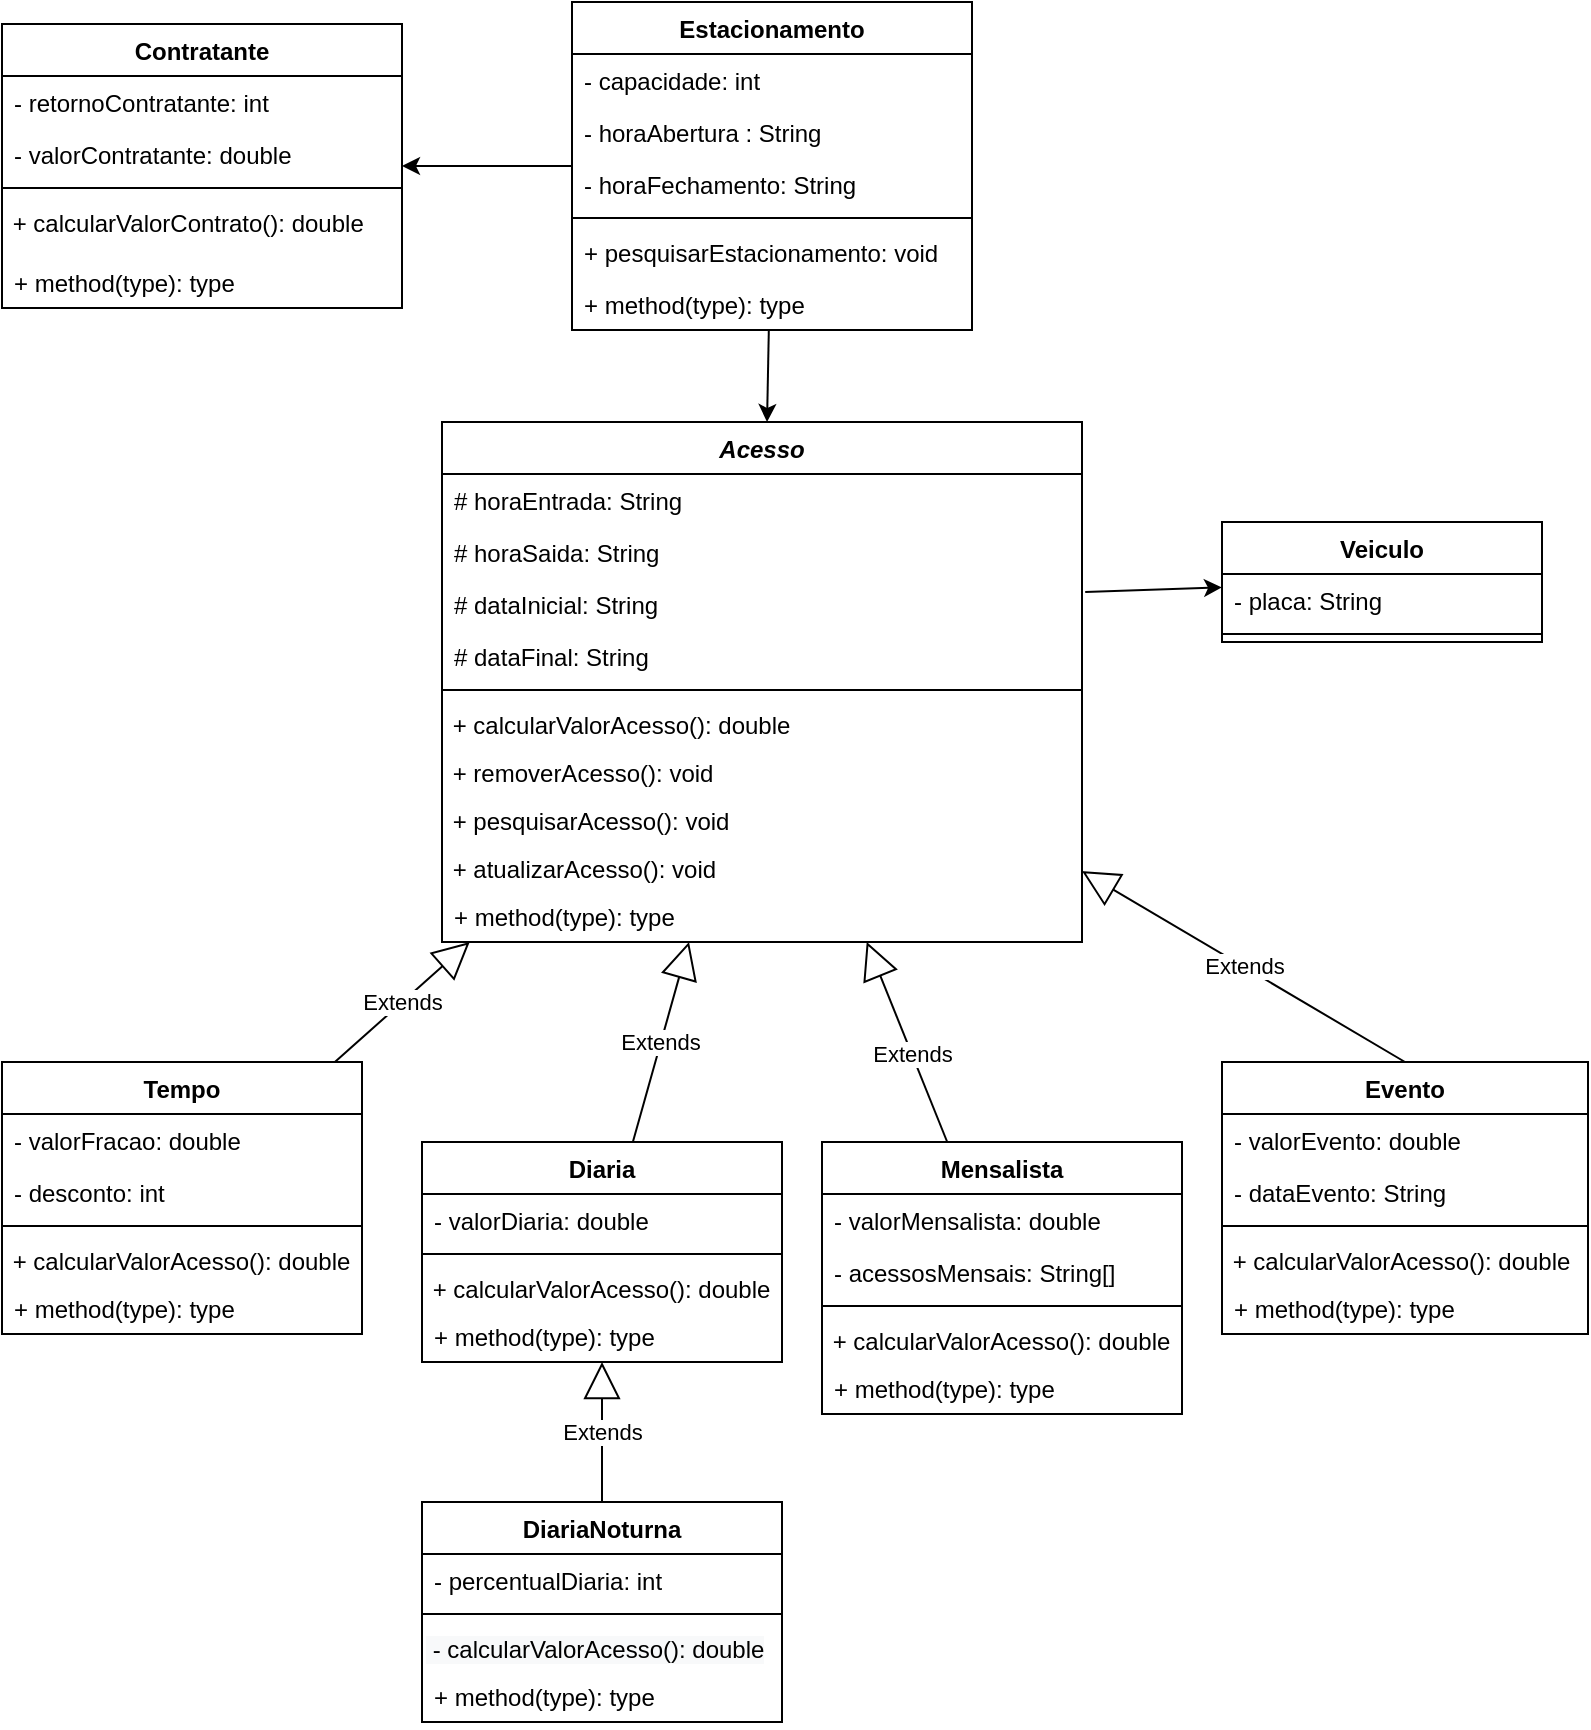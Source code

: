 <mxfile version="20.2.2" type="google"><diagram id="a6x7oeC-y6NZEpoEy43v" name="Page-1"><mxGraphModel grid="1" page="1" gridSize="10" guides="1" tooltips="1" connect="1" arrows="1" fold="1" pageScale="1" pageWidth="827" pageHeight="1169" math="0" shadow="0"><root><mxCell id="0"/><mxCell id="1" parent="0"/><mxCell id="oQHBLMfqHsiEh5bcOMGw-1" value="Veiculo" style="swimlane;fontStyle=1;align=center;verticalAlign=top;childLayout=stackLayout;horizontal=1;startSize=26;horizontalStack=0;resizeParent=1;resizeParentMax=0;resizeLast=0;collapsible=1;marginBottom=0;" vertex="1" parent="1"><mxGeometry x="630" y="430" width="160" height="60" as="geometry"/></mxCell><mxCell id="oQHBLMfqHsiEh5bcOMGw-2" value="- placa: String" style="text;strokeColor=none;fillColor=none;align=left;verticalAlign=top;spacingLeft=4;spacingRight=4;overflow=hidden;rotatable=0;points=[[0,0.5],[1,0.5]];portConstraint=eastwest;" vertex="1" parent="oQHBLMfqHsiEh5bcOMGw-1"><mxGeometry y="26" width="160" height="26" as="geometry"/></mxCell><mxCell id="oQHBLMfqHsiEh5bcOMGw-3" value="" style="line;strokeWidth=1;fillColor=none;align=left;verticalAlign=middle;spacingTop=-1;spacingLeft=3;spacingRight=3;rotatable=0;labelPosition=right;points=[];portConstraint=eastwest;" vertex="1" parent="oQHBLMfqHsiEh5bcOMGw-1"><mxGeometry y="52" width="160" height="8" as="geometry"/></mxCell><mxCell id="oQHBLMfqHsiEh5bcOMGw-5" value="Estacionamento" style="swimlane;fontStyle=1;align=center;verticalAlign=top;childLayout=stackLayout;horizontal=1;startSize=26;horizontalStack=0;resizeParent=1;resizeParentMax=0;resizeLast=0;collapsible=1;marginBottom=0;" vertex="1" parent="1"><mxGeometry x="305" y="170" width="200" height="164" as="geometry"/></mxCell><mxCell id="SUjdgcvS1ZGS1JkcDo8q-2" value="- capacidade: int" style="text;strokeColor=none;fillColor=none;align=left;verticalAlign=top;spacingLeft=4;spacingRight=4;overflow=hidden;rotatable=0;points=[[0,0.5],[1,0.5]];portConstraint=eastwest;" vertex="1" parent="oQHBLMfqHsiEh5bcOMGw-5"><mxGeometry y="26" width="200" height="26" as="geometry"/></mxCell><mxCell id="oQHBLMfqHsiEh5bcOMGw-6" value="- horaAbertura : String" style="text;strokeColor=none;fillColor=none;align=left;verticalAlign=top;spacingLeft=4;spacingRight=4;overflow=hidden;rotatable=0;points=[[0,0.5],[1,0.5]];portConstraint=eastwest;" vertex="1" parent="oQHBLMfqHsiEh5bcOMGw-5"><mxGeometry y="52" width="200" height="26" as="geometry"/></mxCell><mxCell id="shiIWbNTwrXFHsbvoSjf-14" value="- horaFechamento: String" style="text;strokeColor=none;fillColor=none;align=left;verticalAlign=top;spacingLeft=4;spacingRight=4;overflow=hidden;rotatable=0;points=[[0,0.5],[1,0.5]];portConstraint=eastwest;" vertex="1" parent="oQHBLMfqHsiEh5bcOMGw-5"><mxGeometry y="78" width="200" height="26" as="geometry"/></mxCell><mxCell id="oQHBLMfqHsiEh5bcOMGw-7" value="" style="line;strokeWidth=1;fillColor=none;align=left;verticalAlign=middle;spacingTop=-1;spacingLeft=3;spacingRight=3;rotatable=0;labelPosition=right;points=[];portConstraint=eastwest;" vertex="1" parent="oQHBLMfqHsiEh5bcOMGw-5"><mxGeometry y="104" width="200" height="8" as="geometry"/></mxCell><mxCell id="shiIWbNTwrXFHsbvoSjf-15" value="+ pesquisarEstacionamento: void" style="text;strokeColor=none;fillColor=none;align=left;verticalAlign=top;spacingLeft=4;spacingRight=4;overflow=hidden;rotatable=0;points=[[0,0.5],[1,0.5]];portConstraint=eastwest;" vertex="1" parent="oQHBLMfqHsiEh5bcOMGw-5"><mxGeometry y="112" width="200" height="26" as="geometry"/></mxCell><mxCell id="O5PM82IY_Oq9Csx8M5Vb-15" value="+ method(type): type" style="text;strokeColor=none;fillColor=none;align=left;verticalAlign=top;spacingLeft=4;spacingRight=4;overflow=hidden;rotatable=0;points=[[0,0.5],[1,0.5]];portConstraint=eastwest;" vertex="1" parent="oQHBLMfqHsiEh5bcOMGw-5"><mxGeometry y="138" width="200" height="26" as="geometry"/></mxCell><mxCell id="oQHBLMfqHsiEh5bcOMGw-9" value="Acesso" style="swimlane;fontStyle=3;align=center;verticalAlign=top;childLayout=stackLayout;horizontal=1;startSize=26;horizontalStack=0;resizeParent=1;resizeParentMax=0;resizeLast=0;collapsible=1;marginBottom=0;" vertex="1" parent="1"><mxGeometry x="240" y="380" width="320" height="260" as="geometry"/></mxCell><mxCell id="oQHBLMfqHsiEh5bcOMGw-10" value="# horaEntrada: String" style="text;strokeColor=none;fillColor=none;align=left;verticalAlign=top;spacingLeft=4;spacingRight=4;overflow=hidden;rotatable=0;points=[[0,0.5],[1,0.5]];portConstraint=eastwest;" vertex="1" parent="oQHBLMfqHsiEh5bcOMGw-9"><mxGeometry y="26" width="320" height="26" as="geometry"/></mxCell><mxCell id="RckCWcuXoHSAKbPuvpkd-1" value="# horaSaida: String" style="text;strokeColor=none;fillColor=none;align=left;verticalAlign=top;spacingLeft=4;spacingRight=4;overflow=hidden;rotatable=0;points=[[0,0.5],[1,0.5]];portConstraint=eastwest;" vertex="1" parent="oQHBLMfqHsiEh5bcOMGw-9"><mxGeometry y="52" width="320" height="26" as="geometry"/></mxCell><mxCell id="RckCWcuXoHSAKbPuvpkd-8" value="# dataInicial: String" style="text;strokeColor=none;fillColor=none;align=left;verticalAlign=top;spacingLeft=4;spacingRight=4;overflow=hidden;rotatable=0;points=[[0,0.5],[1,0.5]];portConstraint=eastwest;" vertex="1" parent="oQHBLMfqHsiEh5bcOMGw-9"><mxGeometry y="78" width="320" height="26" as="geometry"/></mxCell><mxCell id="RckCWcuXoHSAKbPuvpkd-9" value="# dataFinal: String" style="text;strokeColor=none;fillColor=none;align=left;verticalAlign=top;spacingLeft=4;spacingRight=4;overflow=hidden;rotatable=0;points=[[0,0.5],[1,0.5]];portConstraint=eastwest;" vertex="1" parent="oQHBLMfqHsiEh5bcOMGw-9"><mxGeometry y="104" width="320" height="26" as="geometry"/></mxCell><mxCell id="oQHBLMfqHsiEh5bcOMGw-11" value="" style="line;strokeWidth=1;fillColor=none;align=left;verticalAlign=middle;spacingTop=-1;spacingLeft=3;spacingRight=3;rotatable=0;labelPosition=right;points=[];portConstraint=eastwest;" vertex="1" parent="oQHBLMfqHsiEh5bcOMGw-9"><mxGeometry y="130" width="320" height="8" as="geometry"/></mxCell><mxCell id="shiIWbNTwrXFHsbvoSjf-10" value="&lt;span style=&quot;background-color: transparent;&quot;&gt;&lt;span style=&quot;color: rgb(0, 0, 0); font-family: Helvetica; font-size: 12px; font-style: normal; font-variant-ligatures: normal; font-variant-caps: normal; font-weight: 400; letter-spacing: normal; text-align: left; text-indent: 0px; text-transform: none; word-spacing: 0px; -webkit-text-stroke-width: 0px; text-decoration-thickness: initial; text-decoration-style: initial; text-decoration-color: initial; float: none; display: inline !important;&quot;&gt;&amp;nbsp;+ calcularValorAcesso(): double&lt;/span&gt;&lt;/span&gt;" style="text;whiteSpace=wrap;html=1;" vertex="1" parent="oQHBLMfqHsiEh5bcOMGw-9"><mxGeometry y="138" width="320" height="24" as="geometry"/></mxCell><mxCell id="BKiYx53cZ9i8a6FHgA8M-1" value="&lt;span style=&quot;background-color: transparent;&quot;&gt;&lt;span style=&quot;color: rgb(0, 0, 0); font-family: Helvetica; font-size: 12px; font-style: normal; font-variant-ligatures: normal; font-variant-caps: normal; font-weight: 400; letter-spacing: normal; text-align: left; text-indent: 0px; text-transform: none; word-spacing: 0px; -webkit-text-stroke-width: 0px; text-decoration-thickness: initial; text-decoration-style: initial; text-decoration-color: initial; float: none; display: inline !important;&quot;&gt;&amp;nbsp;+ removerAcesso(): void&lt;br&gt;&lt;/span&gt;&lt;/span&gt;" style="text;whiteSpace=wrap;html=1;" vertex="1" parent="oQHBLMfqHsiEh5bcOMGw-9"><mxGeometry y="162" width="320" height="24" as="geometry"/></mxCell><mxCell id="shiIWbNTwrXFHsbvoSjf-11" value="&lt;span style=&quot;background-color: transparent;&quot;&gt;&lt;span style=&quot;color: rgb(0, 0, 0); font-family: Helvetica; font-size: 12px; font-style: normal; font-variant-ligatures: normal; font-variant-caps: normal; font-weight: 400; letter-spacing: normal; text-align: left; text-indent: 0px; text-transform: none; word-spacing: 0px; -webkit-text-stroke-width: 0px; text-decoration-thickness: initial; text-decoration-style: initial; text-decoration-color: initial; float: none; display: inline !important;&quot;&gt;&amp;nbsp;+ pesquisarAcesso(): void&lt;br&gt;&lt;/span&gt;&lt;/span&gt;" style="text;whiteSpace=wrap;html=1;" vertex="1" parent="oQHBLMfqHsiEh5bcOMGw-9"><mxGeometry y="186" width="320" height="24" as="geometry"/></mxCell><mxCell id="shiIWbNTwrXFHsbvoSjf-12" value="&lt;span style=&quot;background-color: transparent;&quot;&gt;&lt;span style=&quot;color: rgb(0, 0, 0); font-family: Helvetica; font-size: 12px; font-style: normal; font-variant-ligatures: normal; font-variant-caps: normal; font-weight: 400; letter-spacing: normal; text-align: left; text-indent: 0px; text-transform: none; word-spacing: 0px; -webkit-text-stroke-width: 0px; text-decoration-thickness: initial; text-decoration-style: initial; text-decoration-color: initial; float: none; display: inline !important;&quot;&gt;&amp;nbsp;+ atualizarAcesso(): void&lt;br&gt;&lt;/span&gt;&lt;/span&gt;" style="text;whiteSpace=wrap;html=1;" vertex="1" parent="oQHBLMfqHsiEh5bcOMGw-9"><mxGeometry y="210" width="320" height="24" as="geometry"/></mxCell><mxCell id="shiIWbNTwrXFHsbvoSjf-8" value="+ method(type): type" style="text;strokeColor=none;fillColor=none;align=left;verticalAlign=top;spacingLeft=4;spacingRight=4;overflow=hidden;rotatable=0;points=[[0,0.5],[1,0.5]];portConstraint=eastwest;" vertex="1" parent="oQHBLMfqHsiEh5bcOMGw-9"><mxGeometry y="234" width="320" height="26" as="geometry"/></mxCell><mxCell id="oQHBLMfqHsiEh5bcOMGw-18" value="Evento" style="swimlane;fontStyle=1;align=center;verticalAlign=top;childLayout=stackLayout;horizontal=1;startSize=26;horizontalStack=0;resizeParent=1;resizeParentMax=0;resizeLast=0;collapsible=1;marginBottom=0;" vertex="1" parent="1"><mxGeometry x="630" y="700" width="183" height="136" as="geometry"/></mxCell><mxCell id="BhTwvZJllYgFnJSjmAND-1" value="- valorEvento: double" style="text;strokeColor=none;fillColor=none;align=left;verticalAlign=top;spacingLeft=4;spacingRight=4;overflow=hidden;rotatable=0;points=[[0,0.5],[1,0.5]];portConstraint=eastwest;" vertex="1" parent="oQHBLMfqHsiEh5bcOMGw-18"><mxGeometry y="26" width="183" height="26" as="geometry"/></mxCell><mxCell id="oQHBLMfqHsiEh5bcOMGw-19" value="- dataEvento: String" style="text;strokeColor=none;fillColor=none;align=left;verticalAlign=top;spacingLeft=4;spacingRight=4;overflow=hidden;rotatable=0;points=[[0,0.5],[1,0.5]];portConstraint=eastwest;" vertex="1" parent="oQHBLMfqHsiEh5bcOMGw-18"><mxGeometry y="52" width="183" height="26" as="geometry"/></mxCell><mxCell id="oQHBLMfqHsiEh5bcOMGw-20" value="" style="line;strokeWidth=1;fillColor=none;align=left;verticalAlign=middle;spacingTop=-1;spacingLeft=3;spacingRight=3;rotatable=0;labelPosition=right;points=[];portConstraint=eastwest;" vertex="1" parent="oQHBLMfqHsiEh5bcOMGw-18"><mxGeometry y="78" width="183" height="8" as="geometry"/></mxCell><mxCell id="shiIWbNTwrXFHsbvoSjf-6" value="&lt;span style=&quot;background-color: transparent;&quot;&gt;&lt;span style=&quot;color: rgb(0, 0, 0); font-family: Helvetica; font-size: 12px; font-style: normal; font-variant-ligatures: normal; font-variant-caps: normal; font-weight: 400; letter-spacing: normal; text-align: left; text-indent: 0px; text-transform: none; word-spacing: 0px; -webkit-text-stroke-width: 0px; text-decoration-thickness: initial; text-decoration-style: initial; text-decoration-color: initial; float: none; display: inline !important;&quot;&gt;&amp;nbsp;+ calcularValorAcesso(): double&lt;/span&gt;&lt;/span&gt;" style="text;whiteSpace=wrap;html=1;" vertex="1" parent="oQHBLMfqHsiEh5bcOMGw-18"><mxGeometry y="86" width="183" height="24" as="geometry"/></mxCell><mxCell id="shiIWbNTwrXFHsbvoSjf-2" value="+ method(type): type" style="text;strokeColor=none;fillColor=none;align=left;verticalAlign=top;spacingLeft=4;spacingRight=4;overflow=hidden;rotatable=0;points=[[0,0.5],[1,0.5]];portConstraint=eastwest;" vertex="1" parent="oQHBLMfqHsiEh5bcOMGw-18"><mxGeometry y="110" width="183" height="26" as="geometry"/></mxCell><mxCell id="oQHBLMfqHsiEh5bcOMGw-26" value="Diaria" style="swimlane;fontStyle=1;align=center;verticalAlign=top;childLayout=stackLayout;horizontal=1;startSize=26;horizontalStack=0;resizeParent=1;resizeParentMax=0;resizeLast=0;collapsible=1;marginBottom=0;" vertex="1" parent="1"><mxGeometry x="230" y="740" width="180" height="110" as="geometry"/></mxCell><mxCell id="oQHBLMfqHsiEh5bcOMGw-27" value="- valorDiaria: double" style="text;strokeColor=none;fillColor=none;align=left;verticalAlign=top;spacingLeft=4;spacingRight=4;overflow=hidden;rotatable=0;points=[[0,0.5],[1,0.5]];portConstraint=eastwest;" vertex="1" parent="oQHBLMfqHsiEh5bcOMGw-26"><mxGeometry y="26" width="180" height="26" as="geometry"/></mxCell><mxCell id="oQHBLMfqHsiEh5bcOMGw-28" value="" style="line;strokeWidth=1;fillColor=none;align=left;verticalAlign=middle;spacingTop=-1;spacingLeft=3;spacingRight=3;rotatable=0;labelPosition=right;points=[];portConstraint=eastwest;" vertex="1" parent="oQHBLMfqHsiEh5bcOMGw-26"><mxGeometry y="52" width="180" height="8" as="geometry"/></mxCell><mxCell id="shiIWbNTwrXFHsbvoSjf-4" value="&lt;span style=&quot;background-color: transparent;&quot;&gt;&lt;span style=&quot;color: rgb(0, 0, 0); font-family: Helvetica; font-size: 12px; font-style: normal; font-variant-ligatures: normal; font-variant-caps: normal; font-weight: 400; letter-spacing: normal; text-align: left; text-indent: 0px; text-transform: none; word-spacing: 0px; -webkit-text-stroke-width: 0px; text-decoration-thickness: initial; text-decoration-style: initial; text-decoration-color: initial; float: none; display: inline !important;&quot;&gt;&amp;nbsp;+ calcularValorAcesso(): double&lt;/span&gt;&lt;/span&gt;" style="text;whiteSpace=wrap;html=1;" vertex="1" parent="oQHBLMfqHsiEh5bcOMGw-26"><mxGeometry y="60" width="180" height="24" as="geometry"/></mxCell><mxCell id="7_YiJzAZjxSkxxrg9O0G-16" value="+ method(type): type" style="text;strokeColor=none;fillColor=none;align=left;verticalAlign=top;spacingLeft=4;spacingRight=4;overflow=hidden;rotatable=0;points=[[0,0.5],[1,0.5]];portConstraint=eastwest;" vertex="1" parent="oQHBLMfqHsiEh5bcOMGw-26"><mxGeometry y="84" width="180" height="26" as="geometry"/></mxCell><mxCell id="oQHBLMfqHsiEh5bcOMGw-30" value="Mensalista" style="swimlane;fontStyle=1;align=center;verticalAlign=top;childLayout=stackLayout;horizontal=1;startSize=26;horizontalStack=0;resizeParent=1;resizeParentMax=0;resizeLast=0;collapsible=1;marginBottom=0;" vertex="1" parent="1"><mxGeometry x="430" y="740" width="180" height="136" as="geometry"/></mxCell><mxCell id="oQHBLMfqHsiEh5bcOMGw-31" value="- valorMensalista: double" style="text;strokeColor=none;fillColor=none;align=left;verticalAlign=top;spacingLeft=4;spacingRight=4;overflow=hidden;rotatable=0;points=[[0,0.5],[1,0.5]];portConstraint=eastwest;" vertex="1" parent="oQHBLMfqHsiEh5bcOMGw-30"><mxGeometry y="26" width="180" height="26" as="geometry"/></mxCell><mxCell id="shiIWbNTwrXFHsbvoSjf-19" value="- acessosMensais: String[]" style="text;strokeColor=none;fillColor=none;align=left;verticalAlign=top;spacingLeft=4;spacingRight=4;overflow=hidden;rotatable=0;points=[[0,0.5],[1,0.5]];portConstraint=eastwest;" vertex="1" parent="oQHBLMfqHsiEh5bcOMGw-30"><mxGeometry y="52" width="180" height="26" as="geometry"/></mxCell><mxCell id="oQHBLMfqHsiEh5bcOMGw-32" value="" style="line;strokeWidth=1;fillColor=none;align=left;verticalAlign=middle;spacingTop=-1;spacingLeft=3;spacingRight=3;rotatable=0;labelPosition=right;points=[];portConstraint=eastwest;" vertex="1" parent="oQHBLMfqHsiEh5bcOMGw-30"><mxGeometry y="78" width="180" height="8" as="geometry"/></mxCell><mxCell id="shiIWbNTwrXFHsbvoSjf-5" value="&lt;span style=&quot;background-color: transparent;&quot;&gt;&lt;span style=&quot;color: rgb(0, 0, 0); font-family: Helvetica; font-size: 12px; font-style: normal; font-variant-ligatures: normal; font-variant-caps: normal; font-weight: 400; letter-spacing: normal; text-align: left; text-indent: 0px; text-transform: none; word-spacing: 0px; -webkit-text-stroke-width: 0px; text-decoration-thickness: initial; text-decoration-style: initial; text-decoration-color: initial; float: none; display: inline !important;&quot;&gt;&amp;nbsp;+ calcularValorAcesso(): double&lt;/span&gt;&lt;/span&gt;" style="text;whiteSpace=wrap;html=1;" vertex="1" parent="oQHBLMfqHsiEh5bcOMGw-30"><mxGeometry y="86" width="180" height="24" as="geometry"/></mxCell><mxCell id="shiIWbNTwrXFHsbvoSjf-1" value="+ method(type): type" style="text;strokeColor=none;fillColor=none;align=left;verticalAlign=top;spacingLeft=4;spacingRight=4;overflow=hidden;rotatable=0;points=[[0,0.5],[1,0.5]];portConstraint=eastwest;" vertex="1" parent="oQHBLMfqHsiEh5bcOMGw-30"><mxGeometry y="110" width="180" height="26" as="geometry"/></mxCell><mxCell id="SUjdgcvS1ZGS1JkcDo8q-8" value="" style="endArrow=classic;html=1;rounded=0;" edge="1" parent="1" source="oQHBLMfqHsiEh5bcOMGw-5" target="oQHBLMfqHsiEh5bcOMGw-9"><mxGeometry width="50" height="50" relative="1" as="geometry"><mxPoint x="230" y="518.994" as="sourcePoint"/><mxPoint x="320" y="461" as="targetPoint"/></mxGeometry></mxCell><mxCell id="SUjdgcvS1ZGS1JkcDo8q-9" value="" style="endArrow=classic;html=1;rounded=0;exitX=1.005;exitY=0.269;exitDx=0;exitDy=0;exitPerimeter=0;" edge="1" parent="1" source="RckCWcuXoHSAKbPuvpkd-8" target="oQHBLMfqHsiEh5bcOMGw-1"><mxGeometry width="50" height="50" relative="1" as="geometry"><mxPoint x="510" y="519" as="sourcePoint"/><mxPoint x="740" y="618.68" as="targetPoint"/></mxGeometry></mxCell><mxCell id="7_YiJzAZjxSkxxrg9O0G-9" value="DiariaNoturna" style="swimlane;fontStyle=1;align=center;verticalAlign=top;childLayout=stackLayout;horizontal=1;startSize=26;horizontalStack=0;resizeParent=1;resizeParentMax=0;resizeLast=0;collapsible=1;marginBottom=0;" vertex="1" parent="1"><mxGeometry x="230" y="920" width="180" height="110" as="geometry"/></mxCell><mxCell id="7_YiJzAZjxSkxxrg9O0G-10" value="- percentualDiaria: int" style="text;strokeColor=none;fillColor=none;align=left;verticalAlign=top;spacingLeft=4;spacingRight=4;overflow=hidden;rotatable=0;points=[[0,0.5],[1,0.5]];portConstraint=eastwest;" vertex="1" parent="7_YiJzAZjxSkxxrg9O0G-9"><mxGeometry y="26" width="180" height="26" as="geometry"/></mxCell><mxCell id="7_YiJzAZjxSkxxrg9O0G-11" value="" style="line;strokeWidth=1;fillColor=none;align=left;verticalAlign=middle;spacingTop=-1;spacingLeft=3;spacingRight=3;rotatable=0;labelPosition=right;points=[];portConstraint=eastwest;" vertex="1" parent="7_YiJzAZjxSkxxrg9O0G-9"><mxGeometry y="52" width="180" height="8" as="geometry"/></mxCell><mxCell id="shiIWbNTwrXFHsbvoSjf-7" value="&lt;span style=&quot;color: rgb(0, 0, 0); font-family: Helvetica; font-size: 12px; font-style: normal; font-variant-ligatures: normal; font-variant-caps: normal; font-weight: 400; letter-spacing: normal; orphans: 2; text-align: left; text-indent: 0px; text-transform: none; widows: 2; word-spacing: 0px; -webkit-text-stroke-width: 0px; background-color: rgb(248, 249, 250); text-decoration-thickness: initial; text-decoration-style: initial; text-decoration-color: initial; float: none; display: inline !important;&quot;&gt;&amp;nbsp;- calcularValorAcesso(): double&lt;/span&gt;" style="text;whiteSpace=wrap;html=1;" vertex="1" parent="7_YiJzAZjxSkxxrg9O0G-9"><mxGeometry y="60" width="180" height="24" as="geometry"/></mxCell><mxCell id="7_YiJzAZjxSkxxrg9O0G-17" value="+ method(type): type" style="text;strokeColor=none;fillColor=none;align=left;verticalAlign=top;spacingLeft=4;spacingRight=4;overflow=hidden;rotatable=0;points=[[0,0.5],[1,0.5]];portConstraint=eastwest;" vertex="1" parent="7_YiJzAZjxSkxxrg9O0G-9"><mxGeometry y="84" width="180" height="26" as="geometry"/></mxCell><mxCell id="7_YiJzAZjxSkxxrg9O0G-13" value="Extends" style="endArrow=block;endSize=16;endFill=0;html=1;rounded=0;" edge="1" parent="1" source="7_YiJzAZjxSkxxrg9O0G-9" target="oQHBLMfqHsiEh5bcOMGw-26"><mxGeometry width="160" relative="1" as="geometry"><mxPoint x="540" y="686" as="sourcePoint"/><mxPoint x="700" y="686" as="targetPoint"/></mxGeometry></mxCell><mxCell id="7_YiJzAZjxSkxxrg9O0G-18" value="Tempo" style="swimlane;fontStyle=1;align=center;verticalAlign=top;childLayout=stackLayout;horizontal=1;startSize=26;horizontalStack=0;resizeParent=1;resizeParentMax=0;resizeLast=0;collapsible=1;marginBottom=0;" vertex="1" parent="1"><mxGeometry x="20" y="700" width="180" height="136" as="geometry"/></mxCell><mxCell id="7_YiJzAZjxSkxxrg9O0G-19" value="- valorFracao: double" style="text;strokeColor=none;fillColor=none;align=left;verticalAlign=top;spacingLeft=4;spacingRight=4;overflow=hidden;rotatable=0;points=[[0,0.5],[1,0.5]];portConstraint=eastwest;" vertex="1" parent="7_YiJzAZjxSkxxrg9O0G-18"><mxGeometry y="26" width="180" height="26" as="geometry"/></mxCell><mxCell id="shiIWbNTwrXFHsbvoSjf-20" value="- desconto: int" style="text;strokeColor=none;fillColor=none;align=left;verticalAlign=top;spacingLeft=4;spacingRight=4;overflow=hidden;rotatable=0;points=[[0,0.5],[1,0.5]];portConstraint=eastwest;" vertex="1" parent="7_YiJzAZjxSkxxrg9O0G-18"><mxGeometry y="52" width="180" height="26" as="geometry"/></mxCell><mxCell id="7_YiJzAZjxSkxxrg9O0G-20" value="" style="line;strokeWidth=1;fillColor=none;align=left;verticalAlign=middle;spacingTop=-1;spacingLeft=3;spacingRight=3;rotatable=0;labelPosition=right;points=[];portConstraint=eastwest;" vertex="1" parent="7_YiJzAZjxSkxxrg9O0G-18"><mxGeometry y="78" width="180" height="8" as="geometry"/></mxCell><mxCell id="shiIWbNTwrXFHsbvoSjf-3" value="&lt;span style=&quot;background-color: transparent;&quot;&gt;&lt;span style=&quot;color: rgb(0, 0, 0); font-family: Helvetica; font-size: 12px; font-style: normal; font-variant-ligatures: normal; font-variant-caps: normal; font-weight: 400; letter-spacing: normal; text-align: left; text-indent: 0px; text-transform: none; word-spacing: 0px; -webkit-text-stroke-width: 0px; text-decoration-thickness: initial; text-decoration-style: initial; text-decoration-color: initial; float: none; display: inline !important;&quot;&gt;&amp;nbsp;+ calcularValorAcesso(): double&lt;/span&gt;&lt;/span&gt;" style="text;whiteSpace=wrap;html=1;" vertex="1" parent="7_YiJzAZjxSkxxrg9O0G-18"><mxGeometry y="86" width="180" height="24" as="geometry"/></mxCell><mxCell id="7_YiJzAZjxSkxxrg9O0G-22" value="+ method(type): type" style="text;strokeColor=none;fillColor=none;align=left;verticalAlign=top;spacingLeft=4;spacingRight=4;overflow=hidden;rotatable=0;points=[[0,0.5],[1,0.5]];portConstraint=eastwest;" vertex="1" parent="7_YiJzAZjxSkxxrg9O0G-18"><mxGeometry y="110" width="180" height="26" as="geometry"/></mxCell><mxCell id="OYBiyEAxSE5ptdTryMzt-4" value="Extends" style="endArrow=block;endSize=16;endFill=0;html=1;rounded=0;" edge="1" parent="1" source="7_YiJzAZjxSkxxrg9O0G-18" target="oQHBLMfqHsiEh5bcOMGw-9"><mxGeometry width="160" relative="1" as="geometry"><mxPoint x="120" y="700" as="sourcePoint"/><mxPoint x="490" y="580" as="targetPoint"/></mxGeometry></mxCell><mxCell id="OYBiyEAxSE5ptdTryMzt-10" value="Extends" style="endArrow=block;endSize=16;endFill=0;html=1;rounded=0;" edge="1" parent="1" source="oQHBLMfqHsiEh5bcOMGw-26" target="oQHBLMfqHsiEh5bcOMGw-9"><mxGeometry width="160" relative="1" as="geometry"><mxPoint x="330" y="580" as="sourcePoint"/><mxPoint x="490" y="580" as="targetPoint"/></mxGeometry></mxCell><mxCell id="OYBiyEAxSE5ptdTryMzt-11" value="Extends" style="endArrow=block;endSize=16;endFill=0;html=1;rounded=0;exitX=0.5;exitY=0;exitDx=0;exitDy=0;" edge="1" parent="1" source="oQHBLMfqHsiEh5bcOMGw-18" target="oQHBLMfqHsiEh5bcOMGw-9"><mxGeometry width="160" relative="1" as="geometry"><mxPoint x="590" y="640" as="sourcePoint"/><mxPoint x="750" y="640" as="targetPoint"/></mxGeometry></mxCell><mxCell id="OYBiyEAxSE5ptdTryMzt-12" value="Extends" style="endArrow=block;endSize=16;endFill=0;html=1;rounded=0;" edge="1" parent="1" source="oQHBLMfqHsiEh5bcOMGw-30" target="oQHBLMfqHsiEh5bcOMGw-9"><mxGeometry x="-0.125" width="160" relative="1" as="geometry"><mxPoint x="494" y="640" as="sourcePoint"/><mxPoint x="654" y="640" as="targetPoint"/><mxPoint as="offset"/></mxGeometry></mxCell><mxCell id="O5PM82IY_Oq9Csx8M5Vb-17" value="" style="endArrow=classic;html=1;rounded=0;" edge="1" parent="1" source="oQHBLMfqHsiEh5bcOMGw-5" target="Yaq_AAekf6mLqf6e7RhH-2"><mxGeometry width="50" height="50" relative="1" as="geometry"><mxPoint x="320" y="417" as="sourcePoint"/><mxPoint x="38.115" y="305" as="targetPoint"/></mxGeometry></mxCell><mxCell id="Yaq_AAekf6mLqf6e7RhH-2" value="Contratante" style="swimlane;fontStyle=1;align=center;verticalAlign=top;childLayout=stackLayout;horizontal=1;startSize=26;horizontalStack=0;resizeParent=1;resizeParentMax=0;resizeLast=0;collapsible=1;marginBottom=0;" vertex="1" parent="1"><mxGeometry x="20" y="181" width="200" height="142" as="geometry"/></mxCell><mxCell id="Yaq_AAekf6mLqf6e7RhH-3" value="- retornoContratante: int" style="text;strokeColor=none;fillColor=none;align=left;verticalAlign=top;spacingLeft=4;spacingRight=4;overflow=hidden;rotatable=0;points=[[0,0.5],[1,0.5]];portConstraint=eastwest;" vertex="1" parent="Yaq_AAekf6mLqf6e7RhH-2"><mxGeometry y="26" width="200" height="26" as="geometry"/></mxCell><mxCell id="Yaq_AAekf6mLqf6e7RhH-6" value="- valorContratante: double" style="text;strokeColor=none;fillColor=none;align=left;verticalAlign=top;spacingLeft=4;spacingRight=4;overflow=hidden;rotatable=0;points=[[0,0.5],[1,0.5]];portConstraint=eastwest;" vertex="1" parent="Yaq_AAekf6mLqf6e7RhH-2"><mxGeometry y="52" width="200" height="26" as="geometry"/></mxCell><mxCell id="Yaq_AAekf6mLqf6e7RhH-4" value="" style="line;strokeWidth=1;fillColor=none;align=left;verticalAlign=middle;spacingTop=-1;spacingLeft=3;spacingRight=3;rotatable=0;labelPosition=right;points=[];portConstraint=eastwest;" vertex="1" parent="Yaq_AAekf6mLqf6e7RhH-2"><mxGeometry y="78" width="200" height="8" as="geometry"/></mxCell><mxCell id="BKiYx53cZ9i8a6FHgA8M-31" value="&lt;span style=&quot;background-color: transparent;&quot;&gt;&lt;span style=&quot;color: rgb(0, 0, 0); font-family: Helvetica; font-size: 12px; font-style: normal; font-variant-ligatures: normal; font-variant-caps: normal; font-weight: 400; letter-spacing: normal; text-align: left; text-indent: 0px; text-transform: none; word-spacing: 0px; -webkit-text-stroke-width: 0px; text-decoration-thickness: initial; text-decoration-style: initial; text-decoration-color: initial; float: none; display: inline !important;&quot;&gt;&amp;nbsp;+ calcularValorContrato(): double&lt;/span&gt;&lt;/span&gt;" style="text;whiteSpace=wrap;html=1;" vertex="1" parent="Yaq_AAekf6mLqf6e7RhH-2"><mxGeometry y="86" width="200" height="30" as="geometry"/></mxCell><mxCell id="Yaq_AAekf6mLqf6e7RhH-5" value="+ method(type): type" style="text;strokeColor=none;fillColor=none;align=left;verticalAlign=top;spacingLeft=4;spacingRight=4;overflow=hidden;rotatable=0;points=[[0,0.5],[1,0.5]];portConstraint=eastwest;" vertex="1" parent="Yaq_AAekf6mLqf6e7RhH-2"><mxGeometry y="116" width="200" height="26" as="geometry"/></mxCell></root></mxGraphModel></diagram></mxfile>